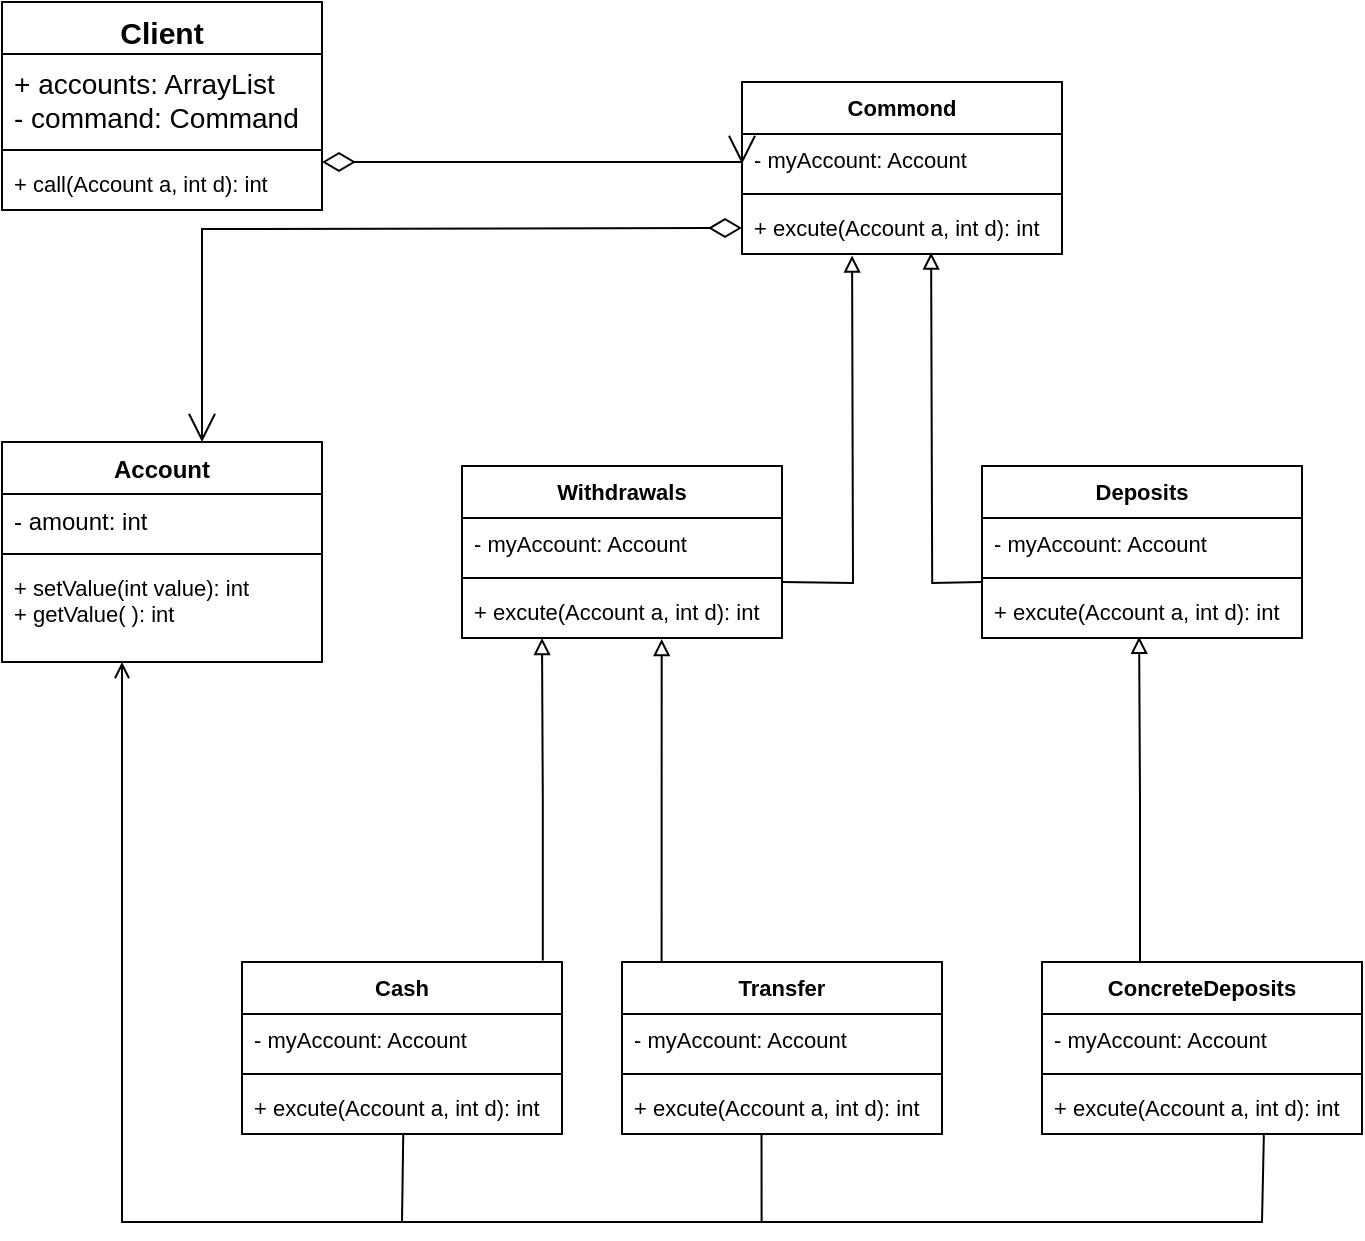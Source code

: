 <mxfile version="19.0.3" type="github"><diagram id="WfSpfSJzm-Rify4hSe4d" name="Page-1"><mxGraphModel dx="1038" dy="547" grid="1" gridSize="10" guides="1" tooltips="1" connect="1" arrows="1" fold="1" page="1" pageScale="1" pageWidth="3300" pageHeight="4681" math="0" shadow="0"><root><mxCell id="0"/><mxCell id="1" parent="0"/><mxCell id="EVjeM9glCaU5mSTGYOua-31" style="edgeStyle=orthogonalEdgeStyle;rounded=0;orthogonalLoop=1;jettySize=auto;html=1;entryX=0.344;entryY=1.029;entryDx=0;entryDy=0;entryPerimeter=0;endArrow=block;endFill=0;" parent="1" edge="1"><mxGeometry relative="1" as="geometry"><mxPoint x="440" y="350" as="sourcePoint"/><mxPoint x="475.04" y="186.754" as="targetPoint"/></mxGeometry></mxCell><mxCell id="EVjeM9glCaU5mSTGYOua-32" style="edgeStyle=orthogonalEdgeStyle;rounded=0;orthogonalLoop=1;jettySize=auto;html=1;entryX=0.591;entryY=0.971;entryDx=0;entryDy=0;entryPerimeter=0;endArrow=block;endFill=0;" parent="1" edge="1"><mxGeometry relative="1" as="geometry"><mxPoint x="540" y="350" as="sourcePoint"/><mxPoint x="514.56" y="185.246" as="targetPoint"/></mxGeometry></mxCell><mxCell id="EVjeM9glCaU5mSTGYOua-29" style="edgeStyle=orthogonalEdgeStyle;rounded=0;orthogonalLoop=1;jettySize=auto;html=1;endArrow=block;endFill=0;exitX=0.94;exitY=-0.008;exitDx=0;exitDy=0;exitPerimeter=0;entryX=0.25;entryY=1;entryDx=0;entryDy=0;" parent="1" source="EVjeM9glCaU5mSTGYOua-92" target="EVjeM9glCaU5mSTGYOua-75" edge="1"><mxGeometry relative="1" as="geometry"><mxPoint x="330" y="570" as="sourcePoint"/><mxPoint x="330" y="400" as="targetPoint"/><Array as="points"/></mxGeometry></mxCell><mxCell id="EVjeM9glCaU5mSTGYOua-30" style="edgeStyle=orthogonalEdgeStyle;rounded=0;orthogonalLoop=1;jettySize=auto;html=1;entryX=0.624;entryY=1.02;entryDx=0;entryDy=0;entryPerimeter=0;endArrow=block;endFill=0;" parent="1" target="EVjeM9glCaU5mSTGYOua-78" edge="1"><mxGeometry relative="1" as="geometry"><mxPoint x="380.48" y="379.48" as="targetPoint"/><mxPoint x="460" y="540" as="sourcePoint"/><Array as="points"><mxPoint x="380" y="540"/></Array></mxGeometry></mxCell><mxCell id="EVjeM9glCaU5mSTGYOua-33" value="Account" style="swimlane;fontStyle=1;align=center;verticalAlign=top;childLayout=stackLayout;horizontal=1;startSize=26;horizontalStack=0;resizeParent=1;resizeParentMax=0;resizeLast=0;collapsible=1;marginBottom=0;" parent="1" vertex="1"><mxGeometry x="50" y="280" width="160" height="110" as="geometry"/></mxCell><mxCell id="EVjeM9glCaU5mSTGYOua-34" value="- amount: int" style="text;strokeColor=none;fillColor=none;align=left;verticalAlign=top;spacingLeft=4;spacingRight=4;overflow=hidden;rotatable=0;points=[[0,0.5],[1,0.5]];portConstraint=eastwest;" parent="EVjeM9glCaU5mSTGYOua-33" vertex="1"><mxGeometry y="26" width="160" height="26" as="geometry"/></mxCell><mxCell id="EVjeM9glCaU5mSTGYOua-35" value="" style="line;strokeWidth=1;fillColor=none;align=left;verticalAlign=middle;spacingTop=-1;spacingLeft=3;spacingRight=3;rotatable=0;labelPosition=right;points=[];portConstraint=eastwest;" parent="EVjeM9glCaU5mSTGYOua-33" vertex="1"><mxGeometry y="52" width="160" height="8" as="geometry"/></mxCell><mxCell id="EVjeM9glCaU5mSTGYOua-36" value="+ setValue(int value): int&#10;+ getValue( ): int" style="text;strokeColor=none;fillColor=none;align=left;verticalAlign=top;spacingLeft=4;spacingRight=4;overflow=hidden;rotatable=0;points=[[0,0.5],[1,0.5]];portConstraint=eastwest;fontSize=11;" parent="EVjeM9glCaU5mSTGYOua-33" vertex="1"><mxGeometry y="60" width="160" height="50" as="geometry"/></mxCell><mxCell id="EVjeM9glCaU5mSTGYOua-41" style="edgeStyle=orthogonalEdgeStyle;rounded=0;orthogonalLoop=1;jettySize=auto;html=1;endArrow=block;endFill=0;entryX=0.491;entryY=0.976;entryDx=0;entryDy=0;entryPerimeter=0;" parent="1" target="EVjeM9glCaU5mSTGYOua-83" edge="1"><mxGeometry relative="1" as="geometry"><mxPoint x="619.52" y="379.792" as="targetPoint"/><mxPoint x="680" y="540" as="sourcePoint"/><Array as="points"><mxPoint x="619" y="540"/><mxPoint x="619" y="459"/><mxPoint x="619" y="459"/></Array></mxGeometry></mxCell><mxCell id="EVjeM9glCaU5mSTGYOua-44" style="edgeStyle=orthogonalEdgeStyle;rounded=0;orthogonalLoop=1;jettySize=auto;html=1;endArrow=open;endFill=0;exitX=0.504;exitY=1.01;exitDx=0;exitDy=0;exitPerimeter=0;" parent="1" source="EVjeM9glCaU5mSTGYOua-95" target="EVjeM9glCaU5mSTGYOua-36" edge="1"><mxGeometry relative="1" as="geometry"><mxPoint x="250" y="620" as="sourcePoint"/><mxPoint x="70" y="420" as="targetPoint"/><Array as="points"><mxPoint x="251" y="628"/><mxPoint x="250" y="628"/><mxPoint x="250" y="670"/><mxPoint x="110" y="670"/></Array></mxGeometry></mxCell><mxCell id="EVjeM9glCaU5mSTGYOua-47" style="edgeStyle=orthogonalEdgeStyle;rounded=0;orthogonalLoop=1;jettySize=auto;html=1;endArrow=none;endFill=0;exitX=0.436;exitY=0.979;exitDx=0;exitDy=0;exitPerimeter=0;" parent="1" source="EVjeM9glCaU5mSTGYOua-91" edge="1"><mxGeometry relative="1" as="geometry"><mxPoint x="110" y="610" as="targetPoint"/><mxPoint x="430" y="630" as="sourcePoint"/><Array as="points"><mxPoint x="430" y="670"/><mxPoint x="110" y="670"/></Array></mxGeometry></mxCell><mxCell id="EVjeM9glCaU5mSTGYOua-48" style="edgeStyle=orthogonalEdgeStyle;rounded=0;orthogonalLoop=1;jettySize=auto;html=1;endArrow=none;endFill=0;exitX=0.693;exitY=1.006;exitDx=0;exitDy=0;exitPerimeter=0;" parent="1" source="EVjeM9glCaU5mSTGYOua-87" edge="1"><mxGeometry relative="1" as="geometry"><mxPoint x="430" y="670" as="targetPoint"/><mxPoint x="680" y="600" as="sourcePoint"/><Array as="points"><mxPoint x="681" y="628"/><mxPoint x="680" y="628"/><mxPoint x="680" y="670"/></Array></mxGeometry></mxCell><mxCell id="EVjeM9glCaU5mSTGYOua-59" value="" style="endArrow=open;html=1;endSize=12;startArrow=diamondThin;startSize=14;startFill=0;edgeStyle=orthogonalEdgeStyle;align=left;verticalAlign=bottom;rounded=0;fontSize=15;exitX=1;exitY=0.077;exitDx=0;exitDy=0;exitPerimeter=0;" parent="1" source="EVjeM9glCaU5mSTGYOua-64" edge="1"><mxGeometry x="-1" y="3" relative="1" as="geometry"><mxPoint x="240" y="60" as="sourcePoint"/><mxPoint x="420" y="141" as="targetPoint"/><Array as="points"><mxPoint x="420" y="140"/></Array></mxGeometry></mxCell><mxCell id="EVjeM9glCaU5mSTGYOua-61" value="Client" style="swimlane;fontStyle=1;align=center;verticalAlign=top;childLayout=stackLayout;horizontal=1;startSize=26;horizontalStack=0;resizeParent=1;resizeParentMax=0;resizeLast=0;collapsible=1;marginBottom=0;fontSize=15;" parent="1" vertex="1"><mxGeometry x="50" y="60" width="160" height="104" as="geometry"/></mxCell><mxCell id="EVjeM9glCaU5mSTGYOua-62" value="+ accounts: ArrayList&#10;- command: Command" style="text;strokeColor=none;fillColor=none;align=left;verticalAlign=top;spacingLeft=4;spacingRight=4;overflow=hidden;rotatable=0;points=[[0,0.5],[1,0.5]];portConstraint=eastwest;fontSize=14;" parent="EVjeM9glCaU5mSTGYOua-61" vertex="1"><mxGeometry y="26" width="160" height="44" as="geometry"/></mxCell><mxCell id="EVjeM9glCaU5mSTGYOua-63" value="" style="line;strokeWidth=1;fillColor=none;align=left;verticalAlign=middle;spacingTop=-1;spacingLeft=3;spacingRight=3;rotatable=0;labelPosition=right;points=[];portConstraint=eastwest;fontSize=15;" parent="EVjeM9glCaU5mSTGYOua-61" vertex="1"><mxGeometry y="70" width="160" height="8" as="geometry"/></mxCell><mxCell id="EVjeM9glCaU5mSTGYOua-64" value="+ call(Account a, int d): int" style="text;strokeColor=none;fillColor=none;align=left;verticalAlign=top;spacingLeft=4;spacingRight=4;overflow=hidden;rotatable=0;points=[[0,0.5],[1,0.5]];portConstraint=eastwest;fontSize=11;" parent="EVjeM9glCaU5mSTGYOua-61" vertex="1"><mxGeometry y="78" width="160" height="26" as="geometry"/></mxCell><mxCell id="EVjeM9glCaU5mSTGYOua-65" value="" style="endArrow=open;html=1;endSize=12;startArrow=diamondThin;startSize=14;startFill=0;edgeStyle=orthogonalEdgeStyle;align=left;verticalAlign=bottom;rounded=0;fontSize=11;entryX=0.625;entryY=0;entryDx=0;entryDy=0;entryPerimeter=0;exitX=0;exitY=0.5;exitDx=0;exitDy=0;" parent="1" target="EVjeM9glCaU5mSTGYOua-33" edge="1"><mxGeometry x="-1" y="3" relative="1" as="geometry"><mxPoint x="420" y="173" as="sourcePoint"/><mxPoint x="400" y="190" as="targetPoint"/></mxGeometry></mxCell><mxCell id="EVjeM9glCaU5mSTGYOua-67" value="Commond" style="swimlane;fontStyle=1;align=center;verticalAlign=top;childLayout=stackLayout;horizontal=1;startSize=26;horizontalStack=0;resizeParent=1;resizeParentMax=0;resizeLast=0;collapsible=1;marginBottom=0;fontSize=11;" parent="1" vertex="1"><mxGeometry x="420" y="100" width="160" height="86" as="geometry"/></mxCell><mxCell id="EVjeM9glCaU5mSTGYOua-68" value="- myAccount: Account" style="text;strokeColor=none;fillColor=none;align=left;verticalAlign=top;spacingLeft=4;spacingRight=4;overflow=hidden;rotatable=0;points=[[0,0.5],[1,0.5]];portConstraint=eastwest;fontSize=11;" parent="EVjeM9glCaU5mSTGYOua-67" vertex="1"><mxGeometry y="26" width="160" height="26" as="geometry"/></mxCell><mxCell id="EVjeM9glCaU5mSTGYOua-69" value="" style="line;strokeWidth=1;fillColor=none;align=left;verticalAlign=middle;spacingTop=-1;spacingLeft=3;spacingRight=3;rotatable=0;labelPosition=right;points=[];portConstraint=eastwest;fontSize=11;" parent="EVjeM9glCaU5mSTGYOua-67" vertex="1"><mxGeometry y="52" width="160" height="8" as="geometry"/></mxCell><mxCell id="EVjeM9glCaU5mSTGYOua-70" value="+ excute(Account a, int d): int" style="text;strokeColor=none;fillColor=none;align=left;verticalAlign=top;spacingLeft=4;spacingRight=4;overflow=hidden;rotatable=0;points=[[0,0.5],[1,0.5]];portConstraint=eastwest;fontSize=11;" parent="EVjeM9glCaU5mSTGYOua-67" vertex="1"><mxGeometry y="60" width="160" height="26" as="geometry"/></mxCell><mxCell id="EVjeM9glCaU5mSTGYOua-75" value="Withdrawals" style="swimlane;fontStyle=1;align=center;verticalAlign=top;childLayout=stackLayout;horizontal=1;startSize=26;horizontalStack=0;resizeParent=1;resizeParentMax=0;resizeLast=0;collapsible=1;marginBottom=0;fontSize=11;" parent="1" vertex="1"><mxGeometry x="280" y="292" width="160" height="86" as="geometry"/></mxCell><mxCell id="EVjeM9glCaU5mSTGYOua-76" value="- myAccount: Account" style="text;strokeColor=none;fillColor=none;align=left;verticalAlign=top;spacingLeft=4;spacingRight=4;overflow=hidden;rotatable=0;points=[[0,0.5],[1,0.5]];portConstraint=eastwest;fontSize=11;" parent="EVjeM9glCaU5mSTGYOua-75" vertex="1"><mxGeometry y="26" width="160" height="26" as="geometry"/></mxCell><mxCell id="EVjeM9glCaU5mSTGYOua-77" value="" style="line;strokeWidth=1;fillColor=none;align=left;verticalAlign=middle;spacingTop=-1;spacingLeft=3;spacingRight=3;rotatable=0;labelPosition=right;points=[];portConstraint=eastwest;fontSize=11;" parent="EVjeM9glCaU5mSTGYOua-75" vertex="1"><mxGeometry y="52" width="160" height="8" as="geometry"/></mxCell><mxCell id="EVjeM9glCaU5mSTGYOua-78" value="+ excute(Account a, int d): int" style="text;strokeColor=none;fillColor=none;align=left;verticalAlign=top;spacingLeft=4;spacingRight=4;overflow=hidden;rotatable=0;points=[[0,0.5],[1,0.5]];portConstraint=eastwest;fontSize=11;" parent="EVjeM9glCaU5mSTGYOua-75" vertex="1"><mxGeometry y="60" width="160" height="26" as="geometry"/></mxCell><mxCell id="EVjeM9glCaU5mSTGYOua-80" value="Deposits" style="swimlane;fontStyle=1;align=center;verticalAlign=top;childLayout=stackLayout;horizontal=1;startSize=26;horizontalStack=0;resizeParent=1;resizeParentMax=0;resizeLast=0;collapsible=1;marginBottom=0;fontSize=11;" parent="1" vertex="1"><mxGeometry x="540" y="292" width="160" height="86" as="geometry"/></mxCell><mxCell id="EVjeM9glCaU5mSTGYOua-81" value="- myAccount: Account" style="text;strokeColor=none;fillColor=none;align=left;verticalAlign=top;spacingLeft=4;spacingRight=4;overflow=hidden;rotatable=0;points=[[0,0.5],[1,0.5]];portConstraint=eastwest;fontSize=11;" parent="EVjeM9glCaU5mSTGYOua-80" vertex="1"><mxGeometry y="26" width="160" height="26" as="geometry"/></mxCell><mxCell id="EVjeM9glCaU5mSTGYOua-82" value="" style="line;strokeWidth=1;fillColor=none;align=left;verticalAlign=middle;spacingTop=-1;spacingLeft=3;spacingRight=3;rotatable=0;labelPosition=right;points=[];portConstraint=eastwest;fontSize=11;" parent="EVjeM9glCaU5mSTGYOua-80" vertex="1"><mxGeometry y="52" width="160" height="8" as="geometry"/></mxCell><mxCell id="EVjeM9glCaU5mSTGYOua-83" value="+ excute(Account a, int d): int" style="text;strokeColor=none;fillColor=none;align=left;verticalAlign=top;spacingLeft=4;spacingRight=4;overflow=hidden;rotatable=0;points=[[0,0.5],[1,0.5]];portConstraint=eastwest;fontSize=11;" parent="EVjeM9glCaU5mSTGYOua-80" vertex="1"><mxGeometry y="60" width="160" height="26" as="geometry"/></mxCell><mxCell id="EVjeM9glCaU5mSTGYOua-84" value="ConcreteDeposits" style="swimlane;fontStyle=1;align=center;verticalAlign=top;childLayout=stackLayout;horizontal=1;startSize=26;horizontalStack=0;resizeParent=1;resizeParentMax=0;resizeLast=0;collapsible=1;marginBottom=0;fontSize=11;" parent="1" vertex="1"><mxGeometry x="570" y="540" width="160" height="86" as="geometry"/></mxCell><mxCell id="EVjeM9glCaU5mSTGYOua-85" value="- myAccount: Account" style="text;strokeColor=none;fillColor=none;align=left;verticalAlign=top;spacingLeft=4;spacingRight=4;overflow=hidden;rotatable=0;points=[[0,0.5],[1,0.5]];portConstraint=eastwest;fontSize=11;" parent="EVjeM9glCaU5mSTGYOua-84" vertex="1"><mxGeometry y="26" width="160" height="26" as="geometry"/></mxCell><mxCell id="EVjeM9glCaU5mSTGYOua-86" value="" style="line;strokeWidth=1;fillColor=none;align=left;verticalAlign=middle;spacingTop=-1;spacingLeft=3;spacingRight=3;rotatable=0;labelPosition=right;points=[];portConstraint=eastwest;fontSize=11;" parent="EVjeM9glCaU5mSTGYOua-84" vertex="1"><mxGeometry y="52" width="160" height="8" as="geometry"/></mxCell><mxCell id="EVjeM9glCaU5mSTGYOua-87" value="+ excute(Account a, int d): int" style="text;strokeColor=none;fillColor=none;align=left;verticalAlign=top;spacingLeft=4;spacingRight=4;overflow=hidden;rotatable=0;points=[[0,0.5],[1,0.5]];portConstraint=eastwest;fontSize=11;" parent="EVjeM9glCaU5mSTGYOua-84" vertex="1"><mxGeometry y="60" width="160" height="26" as="geometry"/></mxCell><mxCell id="EVjeM9glCaU5mSTGYOua-88" value="Transfer" style="swimlane;fontStyle=1;align=center;verticalAlign=top;childLayout=stackLayout;horizontal=1;startSize=26;horizontalStack=0;resizeParent=1;resizeParentMax=0;resizeLast=0;collapsible=1;marginBottom=0;fontSize=11;" parent="1" vertex="1"><mxGeometry x="360" y="540" width="160" height="86" as="geometry"/></mxCell><mxCell id="EVjeM9glCaU5mSTGYOua-89" value="- myAccount: Account" style="text;strokeColor=none;fillColor=none;align=left;verticalAlign=top;spacingLeft=4;spacingRight=4;overflow=hidden;rotatable=0;points=[[0,0.5],[1,0.5]];portConstraint=eastwest;fontSize=11;" parent="EVjeM9glCaU5mSTGYOua-88" vertex="1"><mxGeometry y="26" width="160" height="26" as="geometry"/></mxCell><mxCell id="EVjeM9glCaU5mSTGYOua-90" value="" style="line;strokeWidth=1;fillColor=none;align=left;verticalAlign=middle;spacingTop=-1;spacingLeft=3;spacingRight=3;rotatable=0;labelPosition=right;points=[];portConstraint=eastwest;fontSize=11;" parent="EVjeM9glCaU5mSTGYOua-88" vertex="1"><mxGeometry y="52" width="160" height="8" as="geometry"/></mxCell><mxCell id="EVjeM9glCaU5mSTGYOua-91" value="+ excute(Account a, int d): int" style="text;strokeColor=none;fillColor=none;align=left;verticalAlign=top;spacingLeft=4;spacingRight=4;overflow=hidden;rotatable=0;points=[[0,0.5],[1,0.5]];portConstraint=eastwest;fontSize=11;" parent="EVjeM9glCaU5mSTGYOua-88" vertex="1"><mxGeometry y="60" width="160" height="26" as="geometry"/></mxCell><mxCell id="EVjeM9glCaU5mSTGYOua-92" value="Cash" style="swimlane;fontStyle=1;align=center;verticalAlign=top;childLayout=stackLayout;horizontal=1;startSize=26;horizontalStack=0;resizeParent=1;resizeParentMax=0;resizeLast=0;collapsible=1;marginBottom=0;fontSize=11;" parent="1" vertex="1"><mxGeometry x="170" y="540" width="160" height="86" as="geometry"/></mxCell><mxCell id="EVjeM9glCaU5mSTGYOua-93" value="- myAccount: Account" style="text;strokeColor=none;fillColor=none;align=left;verticalAlign=top;spacingLeft=4;spacingRight=4;overflow=hidden;rotatable=0;points=[[0,0.5],[1,0.5]];portConstraint=eastwest;fontSize=11;" parent="EVjeM9glCaU5mSTGYOua-92" vertex="1"><mxGeometry y="26" width="160" height="26" as="geometry"/></mxCell><mxCell id="EVjeM9glCaU5mSTGYOua-94" value="" style="line;strokeWidth=1;fillColor=none;align=left;verticalAlign=middle;spacingTop=-1;spacingLeft=3;spacingRight=3;rotatable=0;labelPosition=right;points=[];portConstraint=eastwest;fontSize=11;" parent="EVjeM9glCaU5mSTGYOua-92" vertex="1"><mxGeometry y="52" width="160" height="8" as="geometry"/></mxCell><mxCell id="EVjeM9glCaU5mSTGYOua-95" value="+ excute(Account a, int d): int" style="text;strokeColor=none;fillColor=none;align=left;verticalAlign=top;spacingLeft=4;spacingRight=4;overflow=hidden;rotatable=0;points=[[0,0.5],[1,0.5]];portConstraint=eastwest;fontSize=11;" parent="EVjeM9glCaU5mSTGYOua-92" vertex="1"><mxGeometry y="60" width="160" height="26" as="geometry"/></mxCell></root></mxGraphModel></diagram></mxfile>